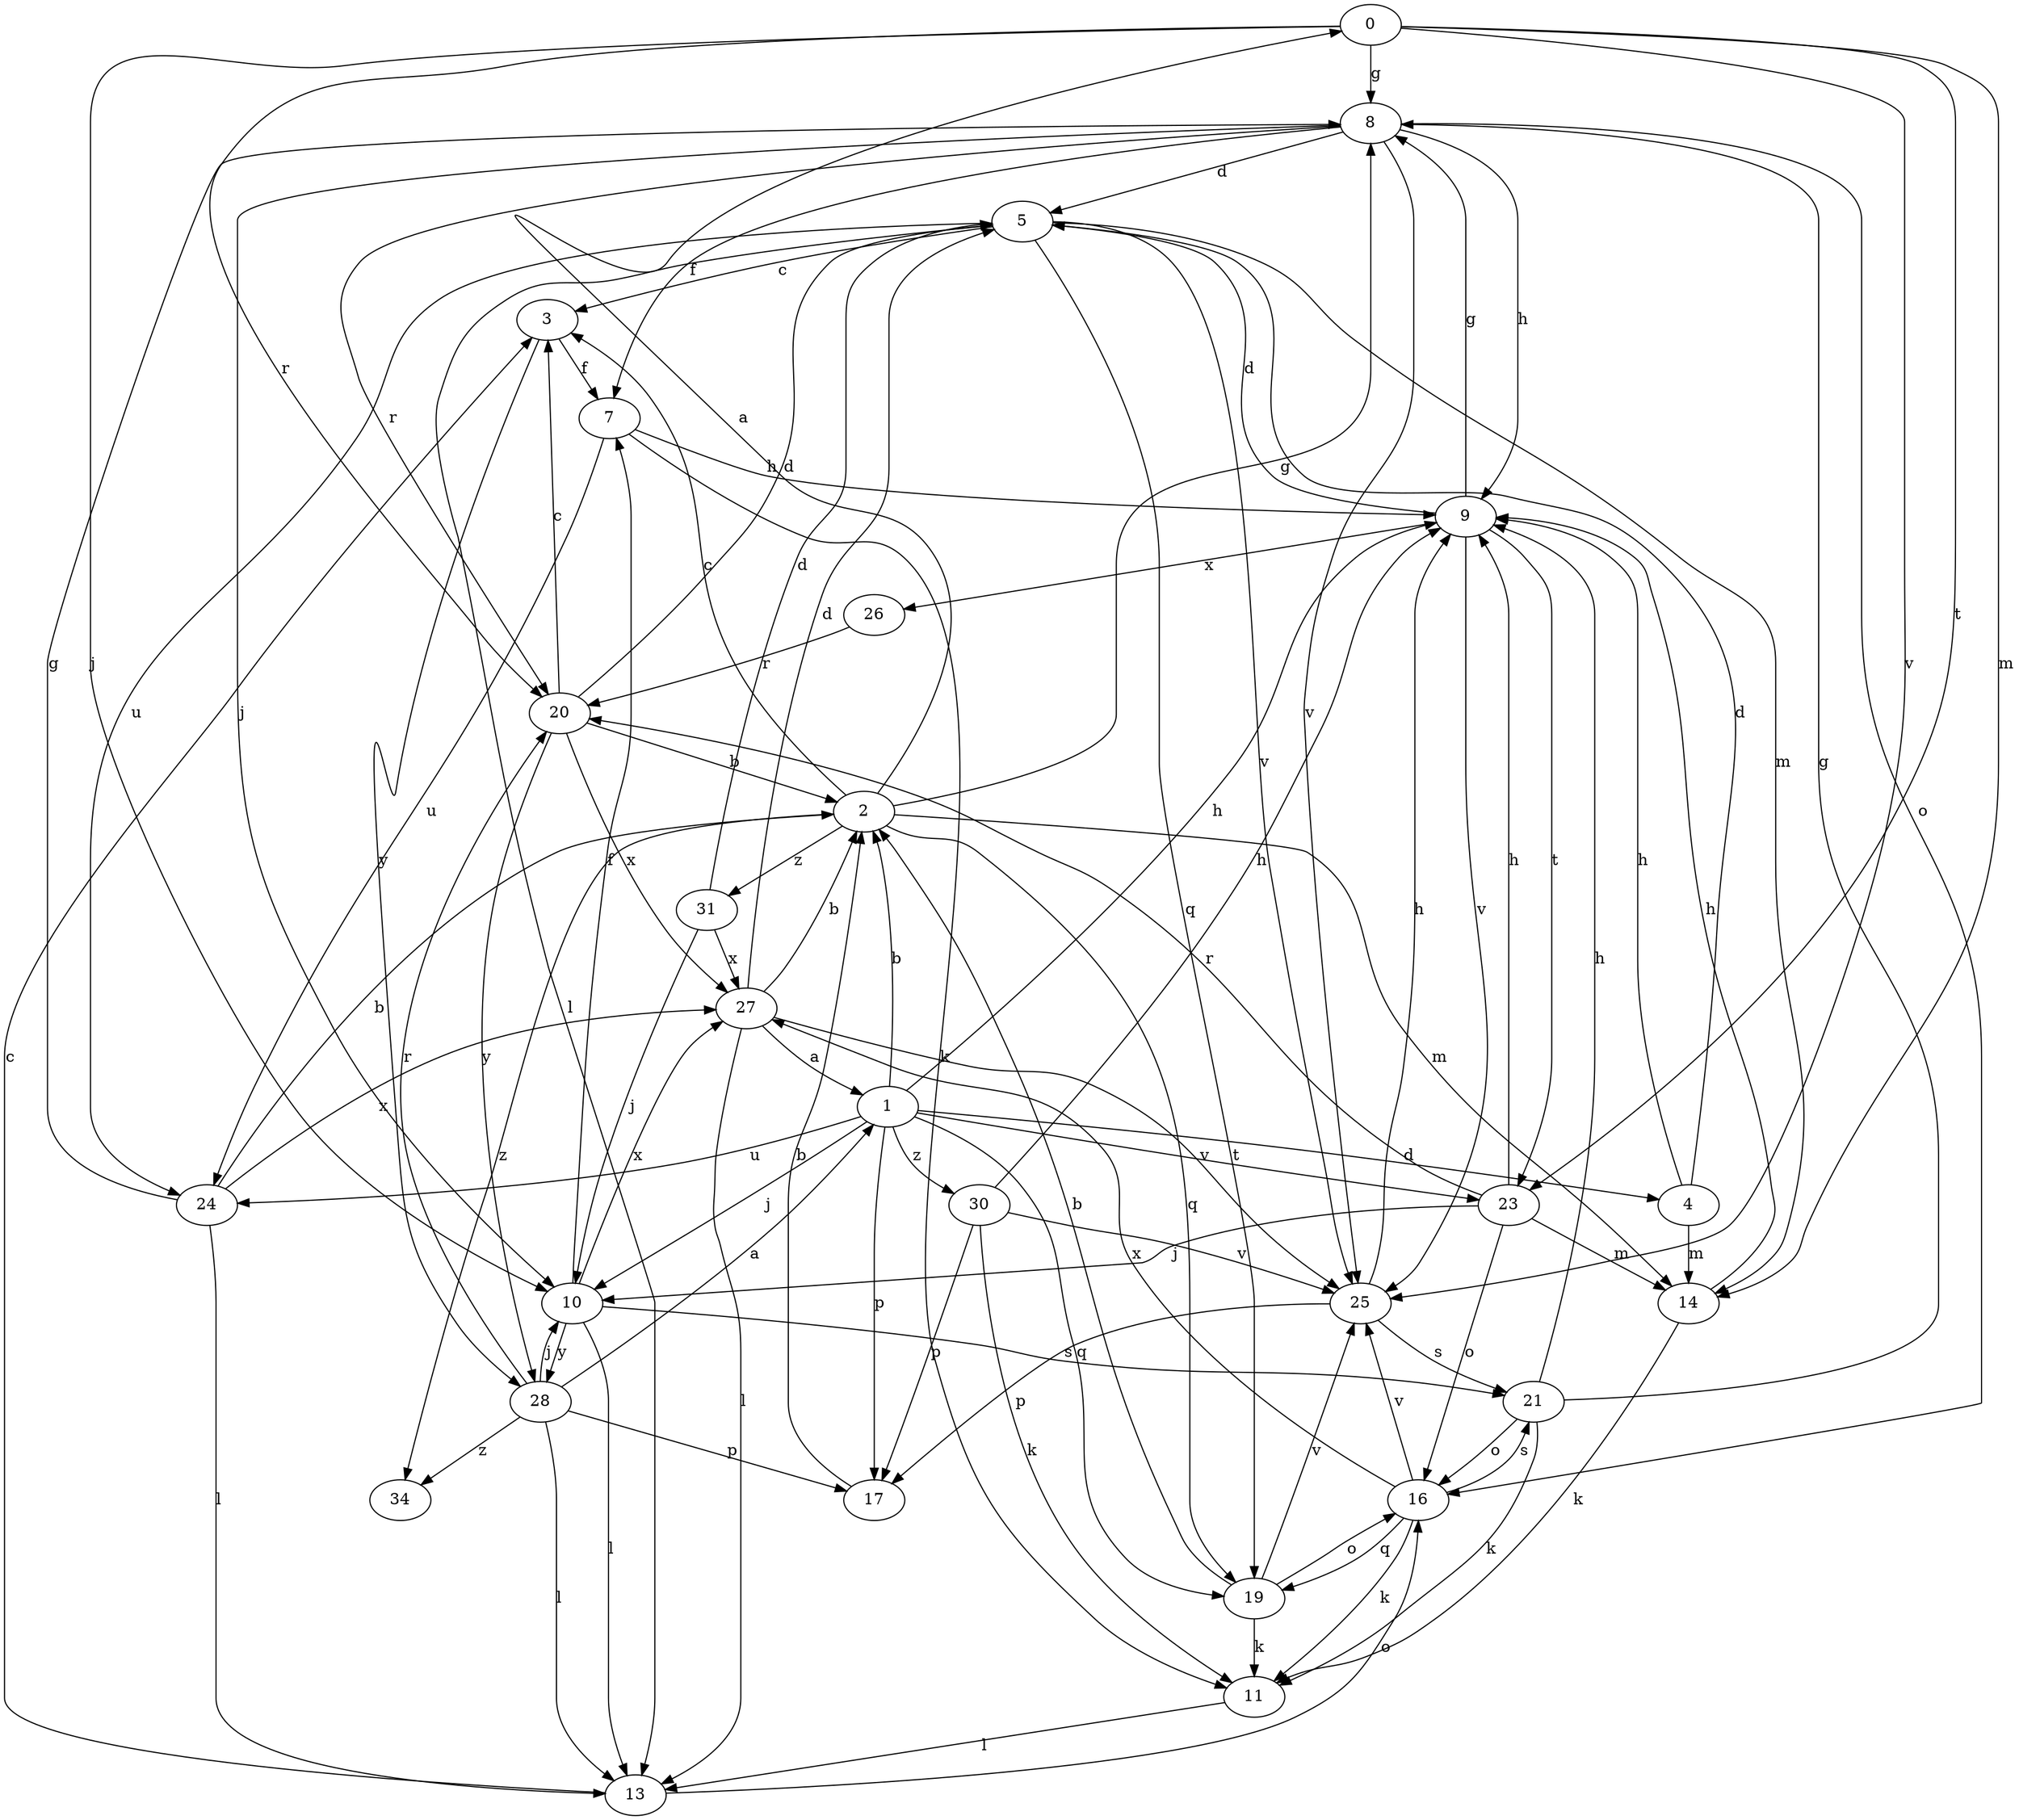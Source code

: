 strict digraph  {
0;
1;
2;
3;
4;
5;
7;
8;
9;
10;
11;
13;
14;
16;
17;
19;
20;
21;
23;
24;
25;
26;
27;
28;
30;
31;
34;
0 -> 8  [label=g];
0 -> 10  [label=j];
0 -> 14  [label=m];
0 -> 20  [label=r];
0 -> 23  [label=t];
0 -> 25  [label=v];
1 -> 2  [label=b];
1 -> 4  [label=d];
1 -> 9  [label=h];
1 -> 10  [label=j];
1 -> 17  [label=p];
1 -> 19  [label=q];
1 -> 23  [label=t];
1 -> 24  [label=u];
1 -> 30  [label=z];
2 -> 0  [label=a];
2 -> 3  [label=c];
2 -> 8  [label=g];
2 -> 14  [label=m];
2 -> 19  [label=q];
2 -> 31  [label=z];
2 -> 34  [label=z];
3 -> 7  [label=f];
3 -> 28  [label=y];
4 -> 5  [label=d];
4 -> 9  [label=h];
4 -> 14  [label=m];
5 -> 3  [label=c];
5 -> 13  [label=l];
5 -> 14  [label=m];
5 -> 19  [label=q];
5 -> 24  [label=u];
5 -> 25  [label=v];
7 -> 9  [label=h];
7 -> 11  [label=k];
7 -> 24  [label=u];
8 -> 5  [label=d];
8 -> 7  [label=f];
8 -> 9  [label=h];
8 -> 10  [label=j];
8 -> 16  [label=o];
8 -> 20  [label=r];
8 -> 25  [label=v];
9 -> 5  [label=d];
9 -> 8  [label=g];
9 -> 23  [label=t];
9 -> 25  [label=v];
9 -> 26  [label=x];
10 -> 7  [label=f];
10 -> 13  [label=l];
10 -> 21  [label=s];
10 -> 27  [label=x];
10 -> 28  [label=y];
11 -> 13  [label=l];
13 -> 3  [label=c];
13 -> 16  [label=o];
14 -> 9  [label=h];
14 -> 11  [label=k];
16 -> 11  [label=k];
16 -> 19  [label=q];
16 -> 21  [label=s];
16 -> 25  [label=v];
16 -> 27  [label=x];
17 -> 2  [label=b];
19 -> 2  [label=b];
19 -> 11  [label=k];
19 -> 16  [label=o];
19 -> 25  [label=v];
20 -> 2  [label=b];
20 -> 3  [label=c];
20 -> 5  [label=d];
20 -> 27  [label=x];
20 -> 28  [label=y];
21 -> 8  [label=g];
21 -> 9  [label=h];
21 -> 11  [label=k];
21 -> 16  [label=o];
23 -> 9  [label=h];
23 -> 10  [label=j];
23 -> 14  [label=m];
23 -> 16  [label=o];
23 -> 20  [label=r];
24 -> 2  [label=b];
24 -> 8  [label=g];
24 -> 13  [label=l];
24 -> 27  [label=x];
25 -> 9  [label=h];
25 -> 17  [label=p];
25 -> 21  [label=s];
26 -> 20  [label=r];
27 -> 1  [label=a];
27 -> 2  [label=b];
27 -> 5  [label=d];
27 -> 13  [label=l];
27 -> 25  [label=v];
28 -> 1  [label=a];
28 -> 10  [label=j];
28 -> 13  [label=l];
28 -> 17  [label=p];
28 -> 20  [label=r];
28 -> 34  [label=z];
30 -> 9  [label=h];
30 -> 11  [label=k];
30 -> 17  [label=p];
30 -> 25  [label=v];
31 -> 5  [label=d];
31 -> 10  [label=j];
31 -> 27  [label=x];
}
